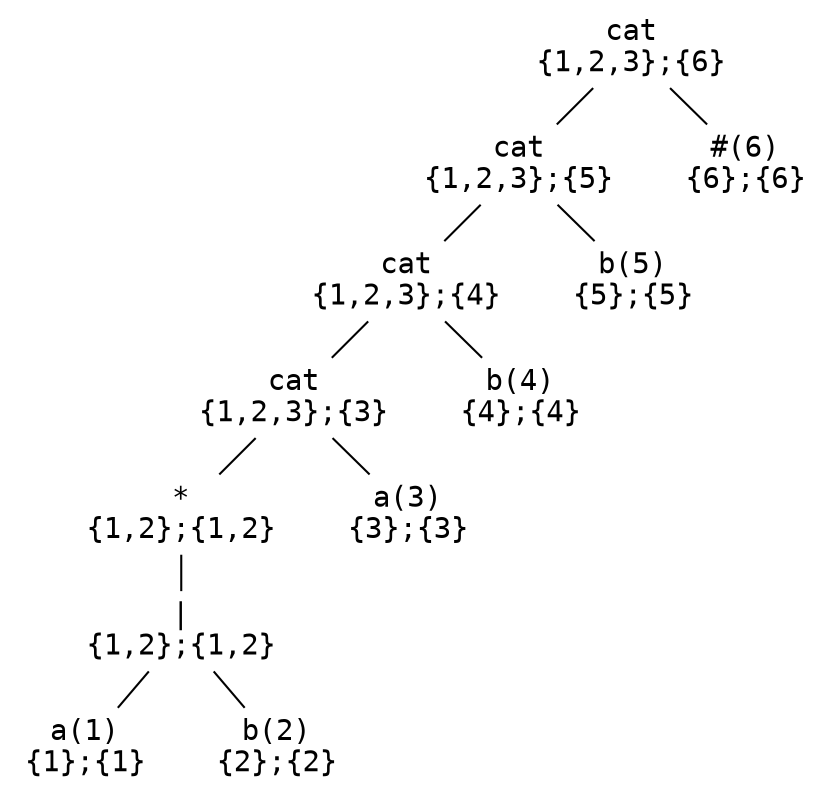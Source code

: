 graph ast
{
	ranksep=0.25;
	graph [ordering="out"];
	node[fontname="Consolas", shape=none];
	edge[fontname="Consolas"];
	
	1 [label="a(1)\n{1};{1}"];
	2 [label="b(2)\n{2};{2}"];
	3 [label="a(3)\n{3};{3}"];
	4 [label="b(4)\n{4};{4}"];
	5 [label="b(5)\n{5};{5}"];
	6 [label="#(6)\n{6};{6}"];
	
	r0 [label="cat\n{1,2,3};{6}"];
	r1 [label="cat\n{1,2,3};{5}"];
	r2 [label="cat\n{1,2,3};{4}"];
	r3 [label="cat\n{1,2,3};{3}"];
	r4 [label="*\n{1,2};{1,2}"];
	r5 [label="|\n{1,2};{1,2}"];
	
	r0 -- r1 -- r2 -- r3 -- r4 -- r5 ;
	r0 -- 6;
	r1 -- 5;
	r2 -- 4;
	r3 -- 3;
	r5 -- 1;
	r5 -- 2;
}
